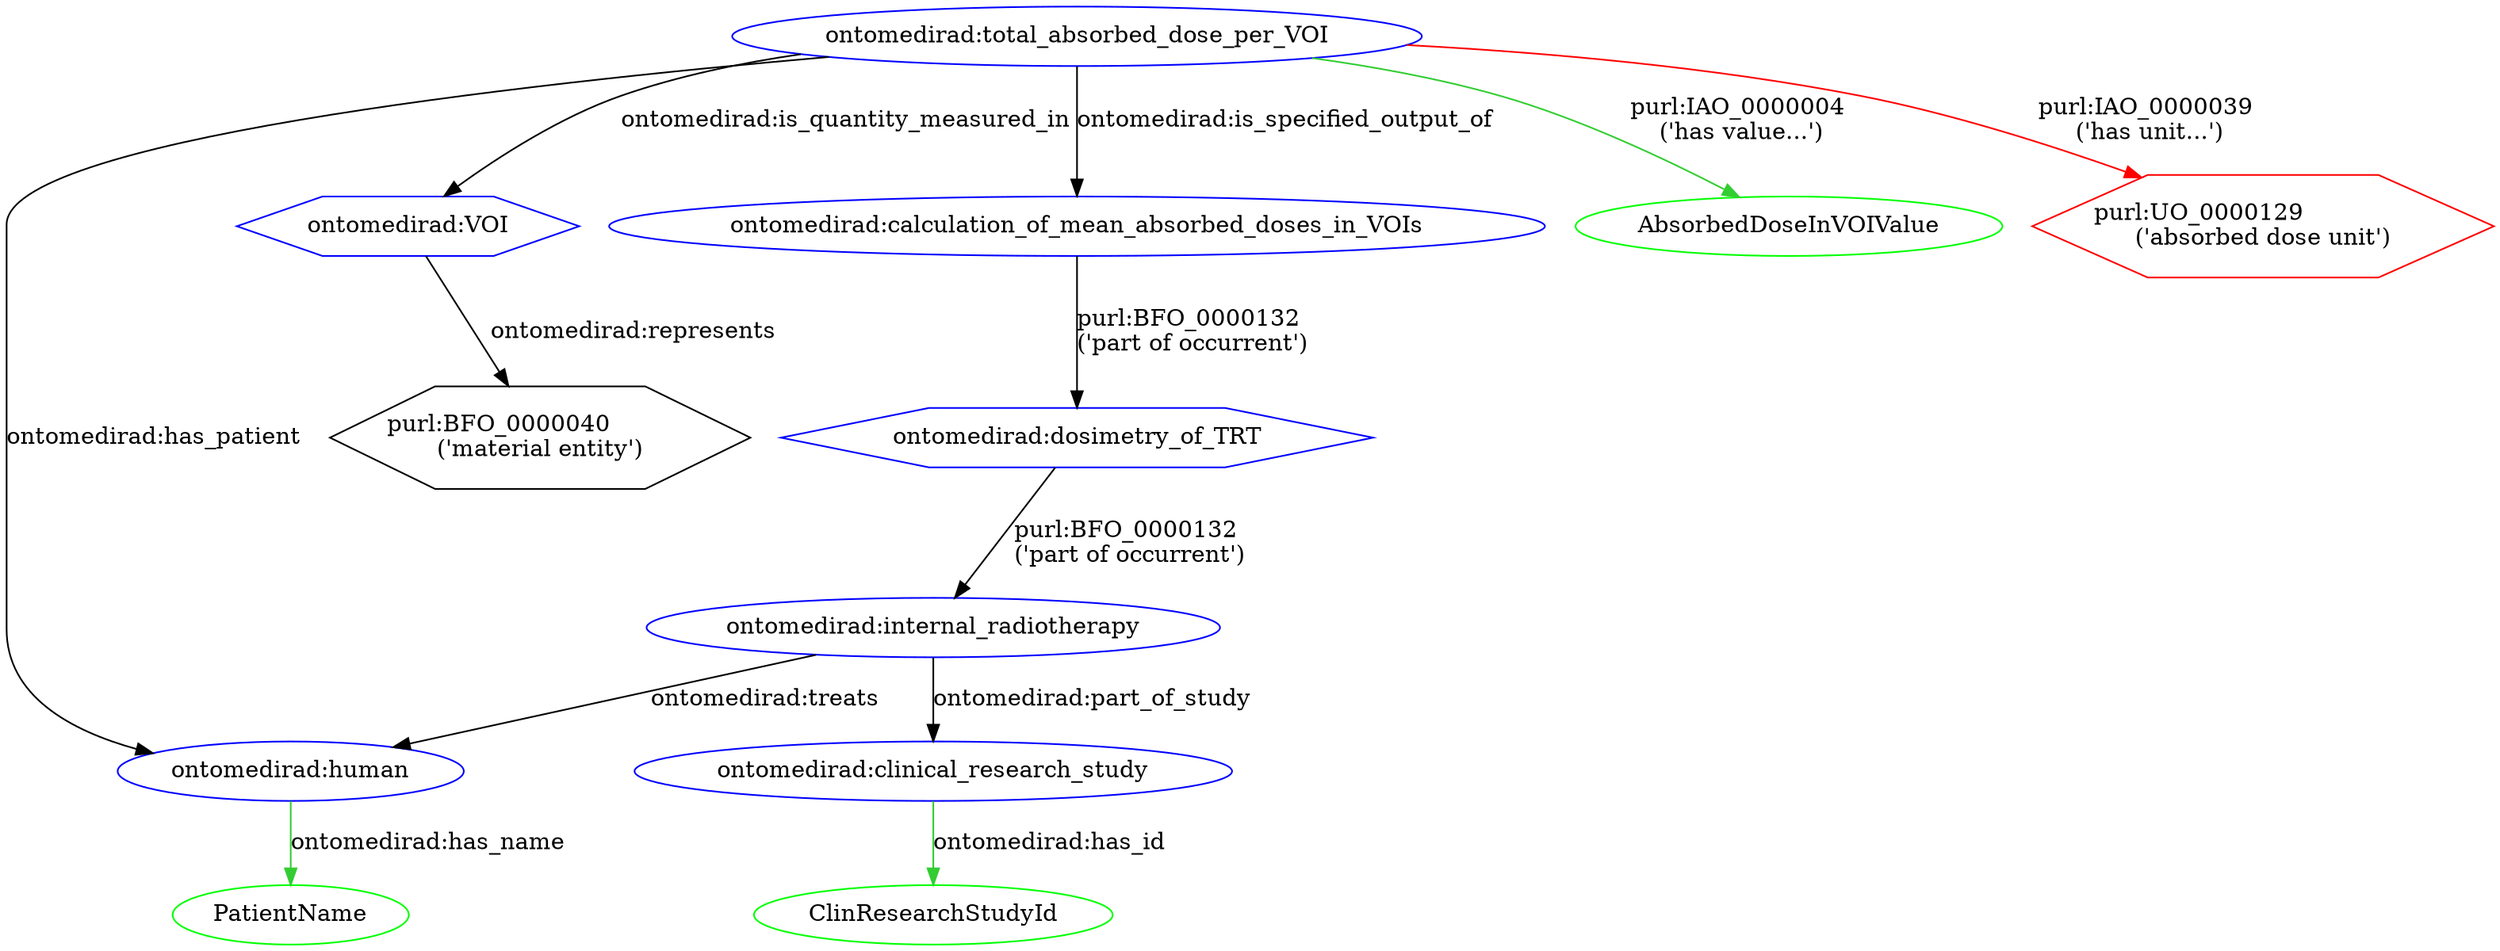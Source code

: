 digraph G {

// DEFINITION of NODES

	ClinResearchStudy [label="ontomedirad:clinical_research_study"] [color = "blue"];
	ClinResearchStudyId [color = "green"];
	Human [label="ontomedirad:human"] [color = "blue"];
	PatientName [color = "green"];
	AbsorbedDoseInVOI  [label="ontomedirad:total_absorbed_dose_per_VOI"] [color = "blue"] ;
	VOI [label="ontomedirad:VOI"] [color = "blue"][shape = hexagon];
	OrganOrTissue [label="purl:BFO_0000040 \l('material entity')"][shape = hexagon];
	AbsorbedDoseCalculationInVOI  [label="ontomedirad:calculation_of_mean_absorbed_doses_in_VOIs"] [color = "blue"] ;
	ThreeDDosimetryOfTRT [label="ontomedirad:dosimetry_of_TRT"] [color = "blue"][shape = hexagon];
	InternalRadiotherapy [label="ontomedirad:internal_radiotherapy"] [color = "blue"];
	AbsorbedDoseInVOIValue [color = "green"];
	AbsorbedDoseInVOIUnit  [label="purl:UO_0000129 \l('absorbed dose unit')"][color = "red"][shape = hexagon];


// DEFINITION of EDGES

	InternalRadiotherapy -> ClinResearchStudy [label="ontomedirad:part_of_study"];
	ClinResearchStudy -> ClinResearchStudyId [label="ontomedirad:has_id"][color="limegreen"];
	InternalRadiotherapy -> Human [label="ontomedirad:treats"];
	Human -> PatientName [label="ontomedirad:has_name"] [color="limegreen"];
	AbsorbedDoseInVOI -> Human [label="ontomedirad:has_patient"];
	AbsorbedDoseInVOI -> VOI [label="ontomedirad:is_quantity_measured_in"];
	VOI -> OrganOrTissue [label="ontomedirad:represents"];
	AbsorbedDoseInVOI -> AbsorbedDoseCalculationInVOI [label="ontomedirad:is_specified_output_of"];
	AbsorbedDoseCalculationInVOI -> ThreeDDosimetryOfTRT [label="purl:BFO_0000132 \l('part of occurrent')"];
	ThreeDDosimetryOfTRT -> InternalRadiotherapy [label="purl:BFO_0000132 \l('part of occurrent')"];
	AbsorbedDoseInVOI -> AbsorbedDoseInVOIValue [label="purl:IAO_0000004 \l('has value...')"] [color="limegreen"];
	AbsorbedDoseInVOI -> AbsorbedDoseInVOIUnit [label="purl:IAO_0000039 \l('has unit...')"] [color="red"];
}

